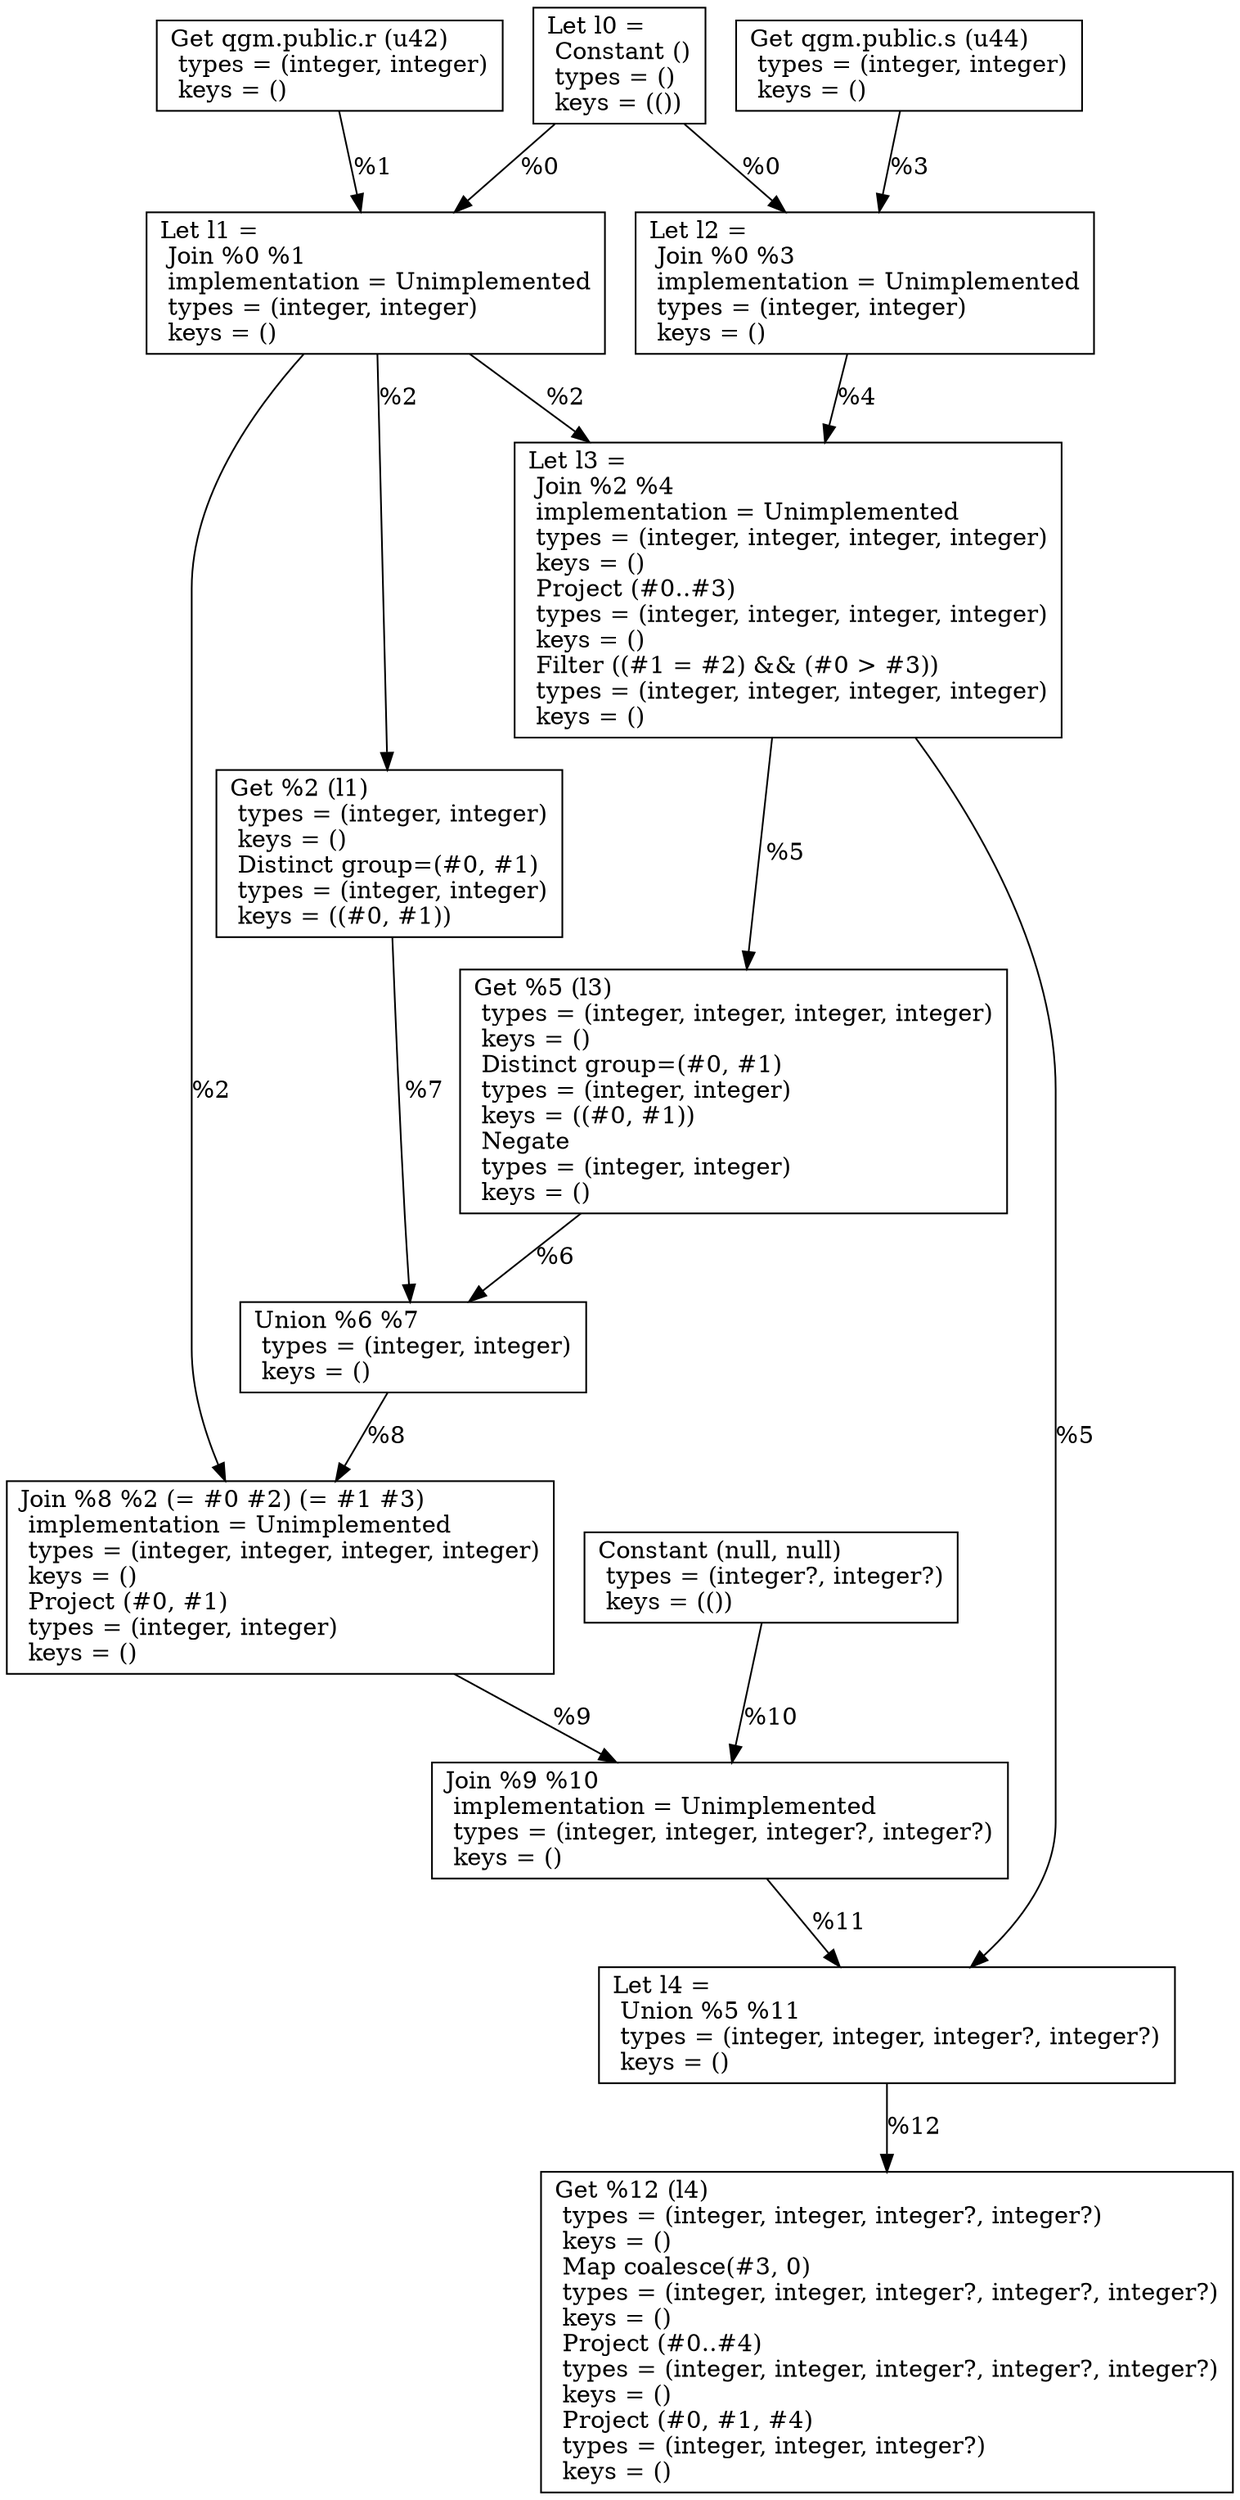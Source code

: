 digraph G {
    node0 [shape = record, label="Let l0 =\l Constant ()\l  types = ()\l  keys = (())\l"]
    node1 [shape = record, label=" Get qgm.public.r (u42)\l  types = (integer, integer)\l  keys = ()\l"]
    node2 [shape = record, label="Let l1 =\l Join %0 %1\l  implementation = Unimplemented\l  types = (integer, integer)\l  keys = ()\l"]
    node3 [shape = record, label=" Get qgm.public.s (u44)\l  types = (integer, integer)\l  keys = ()\l"]
    node4 [shape = record, label="Let l2 =\l Join %0 %3\l  implementation = Unimplemented\l  types = (integer, integer)\l  keys = ()\l"]
    node5 [shape = record, label="Let l3 =\l Join %2 %4\l  implementation = Unimplemented\l  types = (integer, integer, integer, integer)\l  keys = ()\l Project (#0..#3)\l  types = (integer, integer, integer, integer)\l  keys = ()\l Filter ((#1 = #2) && (#0 \> #3))\l  types = (integer, integer, integer, integer)\l  keys = ()\l"]
    node6 [shape = record, label=" Get %5 (l3)\l  types = (integer, integer, integer, integer)\l  keys = ()\l Distinct group=(#0, #1)\l  types = (integer, integer)\l  keys = ((#0, #1))\l Negate\l  types = (integer, integer)\l  keys = ()\l"]
    node7 [shape = record, label=" Get %2 (l1)\l  types = (integer, integer)\l  keys = ()\l Distinct group=(#0, #1)\l  types = (integer, integer)\l  keys = ((#0, #1))\l"]
    node8 [shape = record, label=" Union %6 %7\l  types = (integer, integer)\l  keys = ()\l"]
    node9 [shape = record, label=" Join %8 %2 (= #0 #2) (= #1 #3)\l  implementation = Unimplemented\l  types = (integer, integer, integer, integer)\l  keys = ()\l Project (#0, #1)\l  types = (integer, integer)\l  keys = ()\l"]
    node10 [shape = record, label=" Constant (null, null)\l  types = (integer?, integer?)\l  keys = (())\l"]
    node11 [shape = record, label=" Join %9 %10\l  implementation = Unimplemented\l  types = (integer, integer, integer?, integer?)\l  keys = ()\l"]
    node12 [shape = record, label="Let l4 =\l Union %5 %11\l  types = (integer, integer, integer?, integer?)\l  keys = ()\l"]
    node13 [shape = record, label=" Get %12 (l4)\l  types = (integer, integer, integer?, integer?)\l  keys = ()\l Map coalesce(#3, 0)\l  types = (integer, integer, integer?, integer?, integer?)\l  keys = ()\l Project (#0..#4)\l  types = (integer, integer, integer?, integer?, integer?)\l  keys = ()\l Project (#0, #1, #4)\l  types = (integer, integer, integer?)\l  keys = ()\l"]
    node0 -> node4 [label = "%0\l"]
    node2 -> node5 [label = "%2\l"]
    node3 -> node4 [label = "%3\l"]
    node0 -> node2 [label = "%0\l"]
    node10 -> node11 [label = "%10\l"]
    node6 -> node8 [label = "%6\l"]
    node11 -> node12 [label = "%11\l"]
    node8 -> node9 [label = "%8\l"]
    node2 -> node9 [label = "%2\l"]
    node4 -> node5 [label = "%4\l"]
    node2 -> node7 [label = "%2\l"]
    node5 -> node6 [label = "%5\l"]
    node1 -> node2 [label = "%1\l"]
    node9 -> node11 [label = "%9\l"]
    node12 -> node13 [label = "%12\l"]
    node5 -> node12 [label = "%5\l"]
    node7 -> node8 [label = "%7\l"]
}
